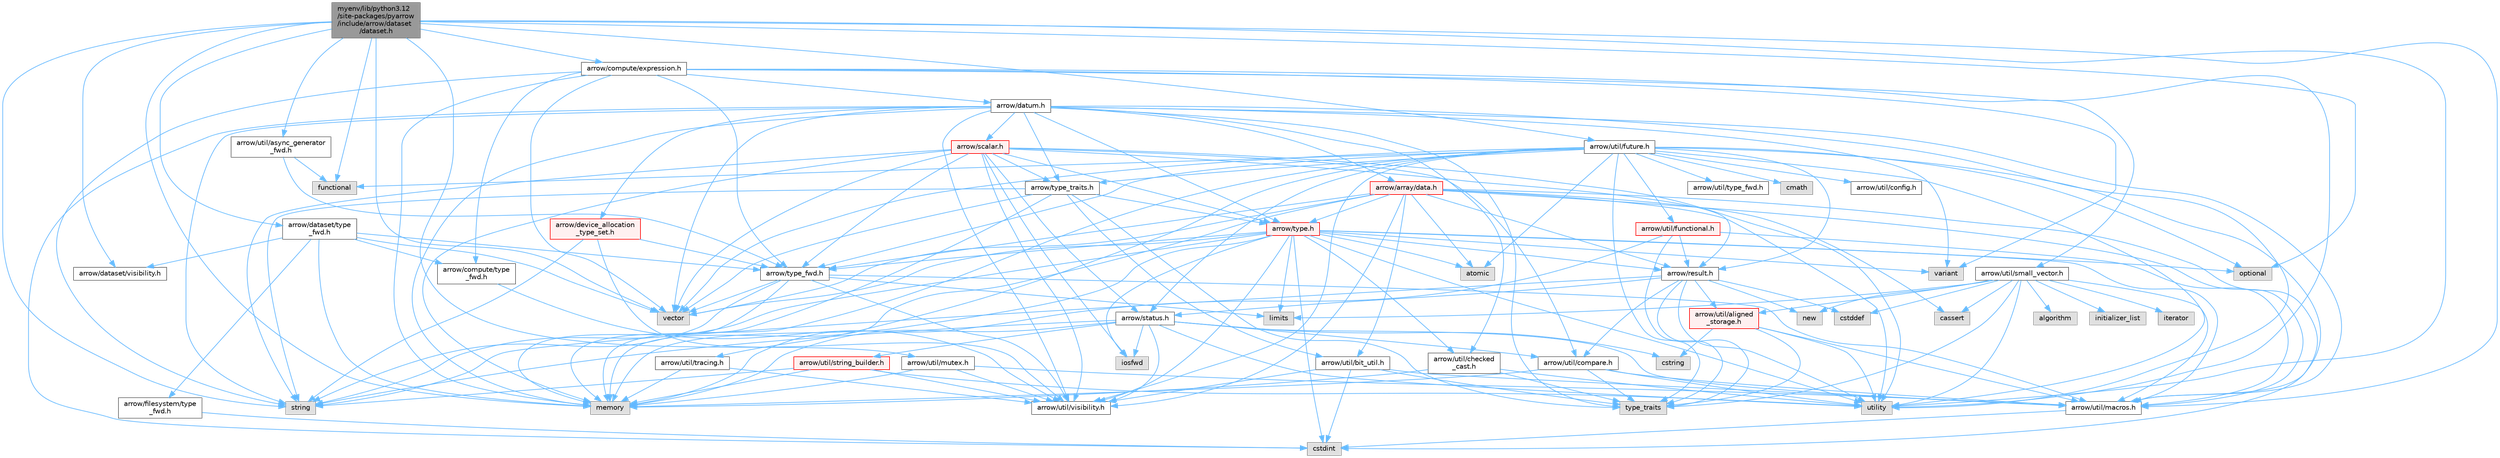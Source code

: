 digraph "myenv/lib/python3.12/site-packages/pyarrow/include/arrow/dataset/dataset.h"
{
 // LATEX_PDF_SIZE
  bgcolor="transparent";
  edge [fontname=Helvetica,fontsize=10,labelfontname=Helvetica,labelfontsize=10];
  node [fontname=Helvetica,fontsize=10,shape=box,height=0.2,width=0.4];
  Node1 [id="Node000001",label="myenv/lib/python3.12\l/site-packages/pyarrow\l/include/arrow/dataset\l/dataset.h",height=0.2,width=0.4,color="gray40", fillcolor="grey60", style="filled", fontcolor="black",tooltip=" "];
  Node1 -> Node2 [id="edge1_Node000001_Node000002",color="steelblue1",style="solid",tooltip=" "];
  Node2 [id="Node000002",label="functional",height=0.2,width=0.4,color="grey60", fillcolor="#E0E0E0", style="filled",tooltip=" "];
  Node1 -> Node3 [id="edge2_Node000001_Node000003",color="steelblue1",style="solid",tooltip=" "];
  Node3 [id="Node000003",label="memory",height=0.2,width=0.4,color="grey60", fillcolor="#E0E0E0", style="filled",tooltip=" "];
  Node1 -> Node4 [id="edge3_Node000001_Node000004",color="steelblue1",style="solid",tooltip=" "];
  Node4 [id="Node000004",label="optional",height=0.2,width=0.4,color="grey60", fillcolor="#E0E0E0", style="filled",tooltip=" "];
  Node1 -> Node5 [id="edge4_Node000001_Node000005",color="steelblue1",style="solid",tooltip=" "];
  Node5 [id="Node000005",label="string",height=0.2,width=0.4,color="grey60", fillcolor="#E0E0E0", style="filled",tooltip=" "];
  Node1 -> Node6 [id="edge5_Node000001_Node000006",color="steelblue1",style="solid",tooltip=" "];
  Node6 [id="Node000006",label="utility",height=0.2,width=0.4,color="grey60", fillcolor="#E0E0E0", style="filled",tooltip=" "];
  Node1 -> Node7 [id="edge6_Node000001_Node000007",color="steelblue1",style="solid",tooltip=" "];
  Node7 [id="Node000007",label="vector",height=0.2,width=0.4,color="grey60", fillcolor="#E0E0E0", style="filled",tooltip=" "];
  Node1 -> Node8 [id="edge7_Node000001_Node000008",color="steelblue1",style="solid",tooltip=" "];
  Node8 [id="Node000008",label="arrow/compute/expression.h",height=0.2,width=0.4,color="grey40", fillcolor="white", style="filled",URL="$expression_8h.html",tooltip=" "];
  Node8 -> Node3 [id="edge8_Node000008_Node000003",color="steelblue1",style="solid",tooltip=" "];
  Node8 -> Node5 [id="edge9_Node000008_Node000005",color="steelblue1",style="solid",tooltip=" "];
  Node8 -> Node6 [id="edge10_Node000008_Node000006",color="steelblue1",style="solid",tooltip=" "];
  Node8 -> Node9 [id="edge11_Node000008_Node000009",color="steelblue1",style="solid",tooltip=" "];
  Node9 [id="Node000009",label="variant",height=0.2,width=0.4,color="grey60", fillcolor="#E0E0E0", style="filled",tooltip=" "];
  Node8 -> Node7 [id="edge12_Node000008_Node000007",color="steelblue1",style="solid",tooltip=" "];
  Node8 -> Node10 [id="edge13_Node000008_Node000010",color="steelblue1",style="solid",tooltip=" "];
  Node10 [id="Node000010",label="arrow/compute/type\l_fwd.h",height=0.2,width=0.4,color="grey40", fillcolor="white", style="filled",URL="$arrow_2compute_2type__fwd_8h.html",tooltip=" "];
  Node10 -> Node11 [id="edge14_Node000010_Node000011",color="steelblue1",style="solid",tooltip=" "];
  Node11 [id="Node000011",label="arrow/util/visibility.h",height=0.2,width=0.4,color="grey40", fillcolor="white", style="filled",URL="$include_2arrow_2util_2visibility_8h.html",tooltip=" "];
  Node8 -> Node12 [id="edge15_Node000008_Node000012",color="steelblue1",style="solid",tooltip=" "];
  Node12 [id="Node000012",label="arrow/datum.h",height=0.2,width=0.4,color="grey40", fillcolor="white", style="filled",URL="$datum_8h.html",tooltip=" "];
  Node12 -> Node13 [id="edge16_Node000012_Node000013",color="steelblue1",style="solid",tooltip=" "];
  Node13 [id="Node000013",label="cstdint",height=0.2,width=0.4,color="grey60", fillcolor="#E0E0E0", style="filled",tooltip=" "];
  Node12 -> Node3 [id="edge17_Node000012_Node000003",color="steelblue1",style="solid",tooltip=" "];
  Node12 -> Node5 [id="edge18_Node000012_Node000005",color="steelblue1",style="solid",tooltip=" "];
  Node12 -> Node14 [id="edge19_Node000012_Node000014",color="steelblue1",style="solid",tooltip=" "];
  Node14 [id="Node000014",label="type_traits",height=0.2,width=0.4,color="grey60", fillcolor="#E0E0E0", style="filled",tooltip=" "];
  Node12 -> Node6 [id="edge20_Node000012_Node000006",color="steelblue1",style="solid",tooltip=" "];
  Node12 -> Node9 [id="edge21_Node000012_Node000009",color="steelblue1",style="solid",tooltip=" "];
  Node12 -> Node7 [id="edge22_Node000012_Node000007",color="steelblue1",style="solid",tooltip=" "];
  Node12 -> Node15 [id="edge23_Node000012_Node000015",color="steelblue1",style="solid",tooltip=" "];
  Node15 [id="Node000015",label="arrow/array/data.h",height=0.2,width=0.4,color="red", fillcolor="#FFF0F0", style="filled",URL="$data_8h.html",tooltip=" "];
  Node15 -> Node16 [id="edge24_Node000015_Node000016",color="steelblue1",style="solid",tooltip=" "];
  Node16 [id="Node000016",label="atomic",height=0.2,width=0.4,color="grey60", fillcolor="#E0E0E0", style="filled",tooltip=" "];
  Node15 -> Node17 [id="edge25_Node000015_Node000017",color="steelblue1",style="solid",tooltip=" "];
  Node17 [id="Node000017",label="cassert",height=0.2,width=0.4,color="grey60", fillcolor="#E0E0E0", style="filled",tooltip=" "];
  Node15 -> Node13 [id="edge26_Node000015_Node000013",color="steelblue1",style="solid",tooltip=" "];
  Node15 -> Node3 [id="edge27_Node000015_Node000003",color="steelblue1",style="solid",tooltip=" "];
  Node15 -> Node6 [id="edge28_Node000015_Node000006",color="steelblue1",style="solid",tooltip=" "];
  Node15 -> Node7 [id="edge29_Node000015_Node000007",color="steelblue1",style="solid",tooltip=" "];
  Node15 -> Node27 [id="edge30_Node000015_Node000027",color="steelblue1",style="solid",tooltip=" "];
  Node27 [id="Node000027",label="arrow/result.h",height=0.2,width=0.4,color="grey40", fillcolor="white", style="filled",URL="$result_8h.html",tooltip=" "];
  Node27 -> Node28 [id="edge31_Node000027_Node000028",color="steelblue1",style="solid",tooltip=" "];
  Node28 [id="Node000028",label="cstddef",height=0.2,width=0.4,color="grey60", fillcolor="#E0E0E0", style="filled",tooltip=" "];
  Node27 -> Node29 [id="edge32_Node000027_Node000029",color="steelblue1",style="solid",tooltip=" "];
  Node29 [id="Node000029",label="new",height=0.2,width=0.4,color="grey60", fillcolor="#E0E0E0", style="filled",tooltip=" "];
  Node27 -> Node5 [id="edge33_Node000027_Node000005",color="steelblue1",style="solid",tooltip=" "];
  Node27 -> Node14 [id="edge34_Node000027_Node000014",color="steelblue1",style="solid",tooltip=" "];
  Node27 -> Node6 [id="edge35_Node000027_Node000006",color="steelblue1",style="solid",tooltip=" "];
  Node27 -> Node30 [id="edge36_Node000027_Node000030",color="steelblue1",style="solid",tooltip=" "];
  Node30 [id="Node000030",label="arrow/status.h",height=0.2,width=0.4,color="grey40", fillcolor="white", style="filled",URL="$status_8h.html",tooltip=" "];
  Node30 -> Node20 [id="edge37_Node000030_Node000020",color="steelblue1",style="solid",tooltip=" "];
  Node20 [id="Node000020",label="cstring",height=0.2,width=0.4,color="grey60", fillcolor="#E0E0E0", style="filled",tooltip=" "];
  Node30 -> Node31 [id="edge38_Node000030_Node000031",color="steelblue1",style="solid",tooltip=" "];
  Node31 [id="Node000031",label="iosfwd",height=0.2,width=0.4,color="grey60", fillcolor="#E0E0E0", style="filled",tooltip=" "];
  Node30 -> Node3 [id="edge39_Node000030_Node000003",color="steelblue1",style="solid",tooltip=" "];
  Node30 -> Node5 [id="edge40_Node000030_Node000005",color="steelblue1",style="solid",tooltip=" "];
  Node30 -> Node6 [id="edge41_Node000030_Node000006",color="steelblue1",style="solid",tooltip=" "];
  Node30 -> Node32 [id="edge42_Node000030_Node000032",color="steelblue1",style="solid",tooltip=" "];
  Node32 [id="Node000032",label="arrow/util/compare.h",height=0.2,width=0.4,color="grey40", fillcolor="white", style="filled",URL="$util_2compare_8h.html",tooltip=" "];
  Node32 -> Node3 [id="edge43_Node000032_Node000003",color="steelblue1",style="solid",tooltip=" "];
  Node32 -> Node14 [id="edge44_Node000032_Node000014",color="steelblue1",style="solid",tooltip=" "];
  Node32 -> Node6 [id="edge45_Node000032_Node000006",color="steelblue1",style="solid",tooltip=" "];
  Node32 -> Node26 [id="edge46_Node000032_Node000026",color="steelblue1",style="solid",tooltip=" "];
  Node26 [id="Node000026",label="arrow/util/macros.h",height=0.2,width=0.4,color="grey40", fillcolor="white", style="filled",URL="$macros_8h.html",tooltip=" "];
  Node26 -> Node13 [id="edge47_Node000026_Node000013",color="steelblue1",style="solid",tooltip=" "];
  Node30 -> Node26 [id="edge48_Node000030_Node000026",color="steelblue1",style="solid",tooltip=" "];
  Node30 -> Node33 [id="edge49_Node000030_Node000033",color="steelblue1",style="solid",tooltip=" "];
  Node33 [id="Node000033",label="arrow/util/string_builder.h",height=0.2,width=0.4,color="red", fillcolor="#FFF0F0", style="filled",URL="$string__builder_8h.html",tooltip=" "];
  Node33 -> Node3 [id="edge50_Node000033_Node000003",color="steelblue1",style="solid",tooltip=" "];
  Node33 -> Node5 [id="edge51_Node000033_Node000005",color="steelblue1",style="solid",tooltip=" "];
  Node33 -> Node6 [id="edge52_Node000033_Node000006",color="steelblue1",style="solid",tooltip=" "];
  Node33 -> Node11 [id="edge53_Node000033_Node000011",color="steelblue1",style="solid",tooltip=" "];
  Node30 -> Node11 [id="edge54_Node000030_Node000011",color="steelblue1",style="solid",tooltip=" "];
  Node27 -> Node35 [id="edge55_Node000027_Node000035",color="steelblue1",style="solid",tooltip=" "];
  Node35 [id="Node000035",label="arrow/util/aligned\l_storage.h",height=0.2,width=0.4,color="red", fillcolor="#FFF0F0", style="filled",URL="$aligned__storage_8h.html",tooltip=" "];
  Node35 -> Node20 [id="edge56_Node000035_Node000020",color="steelblue1",style="solid",tooltip=" "];
  Node35 -> Node14 [id="edge57_Node000035_Node000014",color="steelblue1",style="solid",tooltip=" "];
  Node35 -> Node6 [id="edge58_Node000035_Node000006",color="steelblue1",style="solid",tooltip=" "];
  Node35 -> Node26 [id="edge59_Node000035_Node000026",color="steelblue1",style="solid",tooltip=" "];
  Node27 -> Node32 [id="edge60_Node000027_Node000032",color="steelblue1",style="solid",tooltip=" "];
  Node15 -> Node39 [id="edge61_Node000015_Node000039",color="steelblue1",style="solid",tooltip=" "];
  Node39 [id="Node000039",label="arrow/type.h",height=0.2,width=0.4,color="red", fillcolor="#FFF0F0", style="filled",URL="$type_8h.html",tooltip=" "];
  Node39 -> Node16 [id="edge62_Node000039_Node000016",color="steelblue1",style="solid",tooltip=" "];
  Node39 -> Node13 [id="edge63_Node000039_Node000013",color="steelblue1",style="solid",tooltip=" "];
  Node39 -> Node31 [id="edge64_Node000039_Node000031",color="steelblue1",style="solid",tooltip=" "];
  Node39 -> Node25 [id="edge65_Node000039_Node000025",color="steelblue1",style="solid",tooltip=" "];
  Node25 [id="Node000025",label="limits",height=0.2,width=0.4,color="grey60", fillcolor="#E0E0E0", style="filled",tooltip=" "];
  Node39 -> Node3 [id="edge66_Node000039_Node000003",color="steelblue1",style="solid",tooltip=" "];
  Node39 -> Node4 [id="edge67_Node000039_Node000004",color="steelblue1",style="solid",tooltip=" "];
  Node39 -> Node5 [id="edge68_Node000039_Node000005",color="steelblue1",style="solid",tooltip=" "];
  Node39 -> Node6 [id="edge69_Node000039_Node000006",color="steelblue1",style="solid",tooltip=" "];
  Node39 -> Node9 [id="edge70_Node000039_Node000009",color="steelblue1",style="solid",tooltip=" "];
  Node39 -> Node7 [id="edge71_Node000039_Node000007",color="steelblue1",style="solid",tooltip=" "];
  Node39 -> Node27 [id="edge72_Node000039_Node000027",color="steelblue1",style="solid",tooltip=" "];
  Node39 -> Node24 [id="edge73_Node000039_Node000024",color="steelblue1",style="solid",tooltip=" "];
  Node24 [id="Node000024",label="arrow/type_fwd.h",height=0.2,width=0.4,color="grey40", fillcolor="white", style="filled",URL="$arrow_2type__fwd_8h.html",tooltip=" "];
  Node24 -> Node25 [id="edge74_Node000024_Node000025",color="steelblue1",style="solid",tooltip=" "];
  Node24 -> Node3 [id="edge75_Node000024_Node000003",color="steelblue1",style="solid",tooltip=" "];
  Node24 -> Node5 [id="edge76_Node000024_Node000005",color="steelblue1",style="solid",tooltip=" "];
  Node24 -> Node7 [id="edge77_Node000024_Node000007",color="steelblue1",style="solid",tooltip=" "];
  Node24 -> Node26 [id="edge78_Node000024_Node000026",color="steelblue1",style="solid",tooltip=" "];
  Node24 -> Node11 [id="edge79_Node000024_Node000011",color="steelblue1",style="solid",tooltip=" "];
  Node39 -> Node41 [id="edge80_Node000039_Node000041",color="steelblue1",style="solid",tooltip=" "];
  Node41 [id="Node000041",label="arrow/util/checked\l_cast.h",height=0.2,width=0.4,color="grey40", fillcolor="white", style="filled",URL="$checked__cast_8h.html",tooltip=" "];
  Node41 -> Node3 [id="edge81_Node000041_Node000003",color="steelblue1",style="solid",tooltip=" "];
  Node41 -> Node14 [id="edge82_Node000041_Node000014",color="steelblue1",style="solid",tooltip=" "];
  Node41 -> Node6 [id="edge83_Node000041_Node000006",color="steelblue1",style="solid",tooltip=" "];
  Node39 -> Node26 [id="edge84_Node000039_Node000026",color="steelblue1",style="solid",tooltip=" "];
  Node39 -> Node11 [id="edge85_Node000039_Node000011",color="steelblue1",style="solid",tooltip=" "];
  Node15 -> Node24 [id="edge86_Node000015_Node000024",color="steelblue1",style="solid",tooltip=" "];
  Node15 -> Node48 [id="edge87_Node000015_Node000048",color="steelblue1",style="solid",tooltip=" "];
  Node48 [id="Node000048",label="arrow/util/bit_util.h",height=0.2,width=0.4,color="grey40", fillcolor="white", style="filled",URL="$bit__util_8h.html",tooltip=" "];
  Node48 -> Node13 [id="edge88_Node000048_Node000013",color="steelblue1",style="solid",tooltip=" "];
  Node48 -> Node14 [id="edge89_Node000048_Node000014",color="steelblue1",style="solid",tooltip=" "];
  Node48 -> Node26 [id="edge90_Node000048_Node000026",color="steelblue1",style="solid",tooltip=" "];
  Node48 -> Node11 [id="edge91_Node000048_Node000011",color="steelblue1",style="solid",tooltip=" "];
  Node15 -> Node26 [id="edge92_Node000015_Node000026",color="steelblue1",style="solid",tooltip=" "];
  Node15 -> Node11 [id="edge93_Node000015_Node000011",color="steelblue1",style="solid",tooltip=" "];
  Node12 -> Node49 [id="edge94_Node000012_Node000049",color="steelblue1",style="solid",tooltip=" "];
  Node49 [id="Node000049",label="arrow/device_allocation\l_type_set.h",height=0.2,width=0.4,color="red", fillcolor="#FFF0F0", style="filled",URL="$device__allocation__type__set_8h.html",tooltip=" "];
  Node49 -> Node5 [id="edge95_Node000049_Node000005",color="steelblue1",style="solid",tooltip=" "];
  Node49 -> Node24 [id="edge96_Node000049_Node000024",color="steelblue1",style="solid",tooltip=" "];
  Node49 -> Node11 [id="edge97_Node000049_Node000011",color="steelblue1",style="solid",tooltip=" "];
  Node12 -> Node51 [id="edge98_Node000012_Node000051",color="steelblue1",style="solid",tooltip=" "];
  Node51 [id="Node000051",label="arrow/scalar.h",height=0.2,width=0.4,color="red", fillcolor="#FFF0F0", style="filled",URL="$scalar_8h.html",tooltip=" "];
  Node51 -> Node31 [id="edge99_Node000051_Node000031",color="steelblue1",style="solid",tooltip=" "];
  Node51 -> Node3 [id="edge100_Node000051_Node000003",color="steelblue1",style="solid",tooltip=" "];
  Node51 -> Node5 [id="edge101_Node000051_Node000005",color="steelblue1",style="solid",tooltip=" "];
  Node51 -> Node6 [id="edge102_Node000051_Node000006",color="steelblue1",style="solid",tooltip=" "];
  Node51 -> Node7 [id="edge103_Node000051_Node000007",color="steelblue1",style="solid",tooltip=" "];
  Node51 -> Node27 [id="edge104_Node000051_Node000027",color="steelblue1",style="solid",tooltip=" "];
  Node51 -> Node30 [id="edge105_Node000051_Node000030",color="steelblue1",style="solid",tooltip=" "];
  Node51 -> Node39 [id="edge106_Node000051_Node000039",color="steelblue1",style="solid",tooltip=" "];
  Node51 -> Node24 [id="edge107_Node000051_Node000024",color="steelblue1",style="solid",tooltip=" "];
  Node51 -> Node56 [id="edge108_Node000051_Node000056",color="steelblue1",style="solid",tooltip=" "];
  Node56 [id="Node000056",label="arrow/type_traits.h",height=0.2,width=0.4,color="grey40", fillcolor="white", style="filled",URL="$include_2arrow_2type__traits_8h.html",tooltip=" "];
  Node56 -> Node3 [id="edge109_Node000056_Node000003",color="steelblue1",style="solid",tooltip=" "];
  Node56 -> Node5 [id="edge110_Node000056_Node000005",color="steelblue1",style="solid",tooltip=" "];
  Node56 -> Node14 [id="edge111_Node000056_Node000014",color="steelblue1",style="solid",tooltip=" "];
  Node56 -> Node7 [id="edge112_Node000056_Node000007",color="steelblue1",style="solid",tooltip=" "];
  Node56 -> Node39 [id="edge113_Node000056_Node000039",color="steelblue1",style="solid",tooltip=" "];
  Node56 -> Node48 [id="edge114_Node000056_Node000048",color="steelblue1",style="solid",tooltip=" "];
  Node51 -> Node32 [id="edge115_Node000051_Node000032",color="steelblue1",style="solid",tooltip=" "];
  Node51 -> Node11 [id="edge116_Node000051_Node000011",color="steelblue1",style="solid",tooltip=" "];
  Node12 -> Node39 [id="edge117_Node000012_Node000039",color="steelblue1",style="solid",tooltip=" "];
  Node12 -> Node56 [id="edge118_Node000012_Node000056",color="steelblue1",style="solid",tooltip=" "];
  Node12 -> Node41 [id="edge119_Node000012_Node000041",color="steelblue1",style="solid",tooltip=" "];
  Node12 -> Node26 [id="edge120_Node000012_Node000026",color="steelblue1",style="solid",tooltip=" "];
  Node12 -> Node11 [id="edge121_Node000012_Node000011",color="steelblue1",style="solid",tooltip=" "];
  Node8 -> Node24 [id="edge122_Node000008_Node000024",color="steelblue1",style="solid",tooltip=" "];
  Node8 -> Node61 [id="edge123_Node000008_Node000061",color="steelblue1",style="solid",tooltip=" "];
  Node61 [id="Node000061",label="arrow/util/small_vector.h",height=0.2,width=0.4,color="grey40", fillcolor="white", style="filled",URL="$small__vector_8h.html",tooltip=" "];
  Node61 -> Node43 [id="edge124_Node000061_Node000043",color="steelblue1",style="solid",tooltip=" "];
  Node43 [id="Node000043",label="algorithm",height=0.2,width=0.4,color="grey60", fillcolor="#E0E0E0", style="filled",tooltip=" "];
  Node61 -> Node17 [id="edge125_Node000061_Node000017",color="steelblue1",style="solid",tooltip=" "];
  Node61 -> Node28 [id="edge126_Node000061_Node000028",color="steelblue1",style="solid",tooltip=" "];
  Node61 -> Node62 [id="edge127_Node000061_Node000062",color="steelblue1",style="solid",tooltip=" "];
  Node62 [id="Node000062",label="initializer_list",height=0.2,width=0.4,color="grey60", fillcolor="#E0E0E0", style="filled",tooltip=" "];
  Node61 -> Node38 [id="edge128_Node000061_Node000038",color="steelblue1",style="solid",tooltip=" "];
  Node38 [id="Node000038",label="iterator",height=0.2,width=0.4,color="grey60", fillcolor="#E0E0E0", style="filled",tooltip=" "];
  Node61 -> Node25 [id="edge129_Node000061_Node000025",color="steelblue1",style="solid",tooltip=" "];
  Node61 -> Node29 [id="edge130_Node000061_Node000029",color="steelblue1",style="solid",tooltip=" "];
  Node61 -> Node14 [id="edge131_Node000061_Node000014",color="steelblue1",style="solid",tooltip=" "];
  Node61 -> Node6 [id="edge132_Node000061_Node000006",color="steelblue1",style="solid",tooltip=" "];
  Node61 -> Node35 [id="edge133_Node000061_Node000035",color="steelblue1",style="solid",tooltip=" "];
  Node61 -> Node26 [id="edge134_Node000061_Node000026",color="steelblue1",style="solid",tooltip=" "];
  Node1 -> Node63 [id="edge135_Node000001_Node000063",color="steelblue1",style="solid",tooltip=" "];
  Node63 [id="Node000063",label="arrow/dataset/type\l_fwd.h",height=0.2,width=0.4,color="grey40", fillcolor="white", style="filled",URL="$arrow_2dataset_2type__fwd_8h.html",tooltip=" "];
  Node63 -> Node3 [id="edge136_Node000063_Node000003",color="steelblue1",style="solid",tooltip=" "];
  Node63 -> Node7 [id="edge137_Node000063_Node000007",color="steelblue1",style="solid",tooltip=" "];
  Node63 -> Node10 [id="edge138_Node000063_Node000010",color="steelblue1",style="solid",tooltip=" "];
  Node63 -> Node64 [id="edge139_Node000063_Node000064",color="steelblue1",style="solid",tooltip=" "];
  Node64 [id="Node000064",label="arrow/dataset/visibility.h",height=0.2,width=0.4,color="grey40", fillcolor="white", style="filled",URL="$include_2arrow_2dataset_2visibility_8h.html",tooltip=" "];
  Node63 -> Node65 [id="edge140_Node000063_Node000065",color="steelblue1",style="solid",tooltip=" "];
  Node65 [id="Node000065",label="arrow/filesystem/type\l_fwd.h",height=0.2,width=0.4,color="grey40", fillcolor="white", style="filled",URL="$arrow_2filesystem_2type__fwd_8h.html",tooltip=" "];
  Node65 -> Node13 [id="edge141_Node000065_Node000013",color="steelblue1",style="solid",tooltip=" "];
  Node63 -> Node24 [id="edge142_Node000063_Node000024",color="steelblue1",style="solid",tooltip=" "];
  Node1 -> Node64 [id="edge143_Node000001_Node000064",color="steelblue1",style="solid",tooltip=" "];
  Node1 -> Node66 [id="edge144_Node000001_Node000066",color="steelblue1",style="solid",tooltip=" "];
  Node66 [id="Node000066",label="arrow/util/async_generator\l_fwd.h",height=0.2,width=0.4,color="grey40", fillcolor="white", style="filled",URL="$async__generator__fwd_8h.html",tooltip=" "];
  Node66 -> Node2 [id="edge145_Node000066_Node000002",color="steelblue1",style="solid",tooltip=" "];
  Node66 -> Node24 [id="edge146_Node000066_Node000024",color="steelblue1",style="solid",tooltip=" "];
  Node1 -> Node67 [id="edge147_Node000001_Node000067",color="steelblue1",style="solid",tooltip=" "];
  Node67 [id="Node000067",label="arrow/util/future.h",height=0.2,width=0.4,color="grey40", fillcolor="white", style="filled",URL="$future_8h.html",tooltip=" "];
  Node67 -> Node16 [id="edge148_Node000067_Node000016",color="steelblue1",style="solid",tooltip=" "];
  Node67 -> Node68 [id="edge149_Node000067_Node000068",color="steelblue1",style="solid",tooltip=" "];
  Node68 [id="Node000068",label="cmath",height=0.2,width=0.4,color="grey60", fillcolor="#E0E0E0", style="filled",tooltip=" "];
  Node67 -> Node2 [id="edge150_Node000067_Node000002",color="steelblue1",style="solid",tooltip=" "];
  Node67 -> Node3 [id="edge151_Node000067_Node000003",color="steelblue1",style="solid",tooltip=" "];
  Node67 -> Node4 [id="edge152_Node000067_Node000004",color="steelblue1",style="solid",tooltip=" "];
  Node67 -> Node14 [id="edge153_Node000067_Node000014",color="steelblue1",style="solid",tooltip=" "];
  Node67 -> Node6 [id="edge154_Node000067_Node000006",color="steelblue1",style="solid",tooltip=" "];
  Node67 -> Node7 [id="edge155_Node000067_Node000007",color="steelblue1",style="solid",tooltip=" "];
  Node67 -> Node27 [id="edge156_Node000067_Node000027",color="steelblue1",style="solid",tooltip=" "];
  Node67 -> Node30 [id="edge157_Node000067_Node000030",color="steelblue1",style="solid",tooltip=" "];
  Node67 -> Node24 [id="edge158_Node000067_Node000024",color="steelblue1",style="solid",tooltip=" "];
  Node67 -> Node56 [id="edge159_Node000067_Node000056",color="steelblue1",style="solid",tooltip=" "];
  Node67 -> Node69 [id="edge160_Node000067_Node000069",color="steelblue1",style="solid",tooltip=" "];
  Node69 [id="Node000069",label="arrow/util/config.h",height=0.2,width=0.4,color="grey40", fillcolor="white", style="filled",URL="$pyarrow_2include_2arrow_2util_2config_8h.html",tooltip=" "];
  Node67 -> Node70 [id="edge161_Node000067_Node000070",color="steelblue1",style="solid",tooltip=" "];
  Node70 [id="Node000070",label="arrow/util/functional.h",height=0.2,width=0.4,color="red", fillcolor="#FFF0F0", style="filled",URL="$functional_8h.html",tooltip=" "];
  Node70 -> Node3 [id="edge162_Node000070_Node000003",color="steelblue1",style="solid",tooltip=" "];
  Node70 -> Node14 [id="edge163_Node000070_Node000014",color="steelblue1",style="solid",tooltip=" "];
  Node70 -> Node27 [id="edge164_Node000070_Node000027",color="steelblue1",style="solid",tooltip=" "];
  Node70 -> Node26 [id="edge165_Node000070_Node000026",color="steelblue1",style="solid",tooltip=" "];
  Node67 -> Node26 [id="edge166_Node000067_Node000026",color="steelblue1",style="solid",tooltip=" "];
  Node67 -> Node72 [id="edge167_Node000067_Node000072",color="steelblue1",style="solid",tooltip=" "];
  Node72 [id="Node000072",label="arrow/util/tracing.h",height=0.2,width=0.4,color="grey40", fillcolor="white", style="filled",URL="$tracing_8h.html",tooltip=" "];
  Node72 -> Node3 [id="edge168_Node000072_Node000003",color="steelblue1",style="solid",tooltip=" "];
  Node72 -> Node11 [id="edge169_Node000072_Node000011",color="steelblue1",style="solid",tooltip=" "];
  Node67 -> Node73 [id="edge170_Node000067_Node000073",color="steelblue1",style="solid",tooltip=" "];
  Node73 [id="Node000073",label="arrow/util/type_fwd.h",height=0.2,width=0.4,color="grey40", fillcolor="white", style="filled",URL="$arrow_2util_2type__fwd_8h.html",tooltip=" "];
  Node67 -> Node11 [id="edge171_Node000067_Node000011",color="steelblue1",style="solid",tooltip=" "];
  Node1 -> Node26 [id="edge172_Node000001_Node000026",color="steelblue1",style="solid",tooltip=" "];
  Node1 -> Node74 [id="edge173_Node000001_Node000074",color="steelblue1",style="solid",tooltip=" "];
  Node74 [id="Node000074",label="arrow/util/mutex.h",height=0.2,width=0.4,color="grey40", fillcolor="white", style="filled",URL="$mutex_8h.html",tooltip=" "];
  Node74 -> Node3 [id="edge174_Node000074_Node000003",color="steelblue1",style="solid",tooltip=" "];
  Node74 -> Node26 [id="edge175_Node000074_Node000026",color="steelblue1",style="solid",tooltip=" "];
  Node74 -> Node11 [id="edge176_Node000074_Node000011",color="steelblue1",style="solid",tooltip=" "];
}
